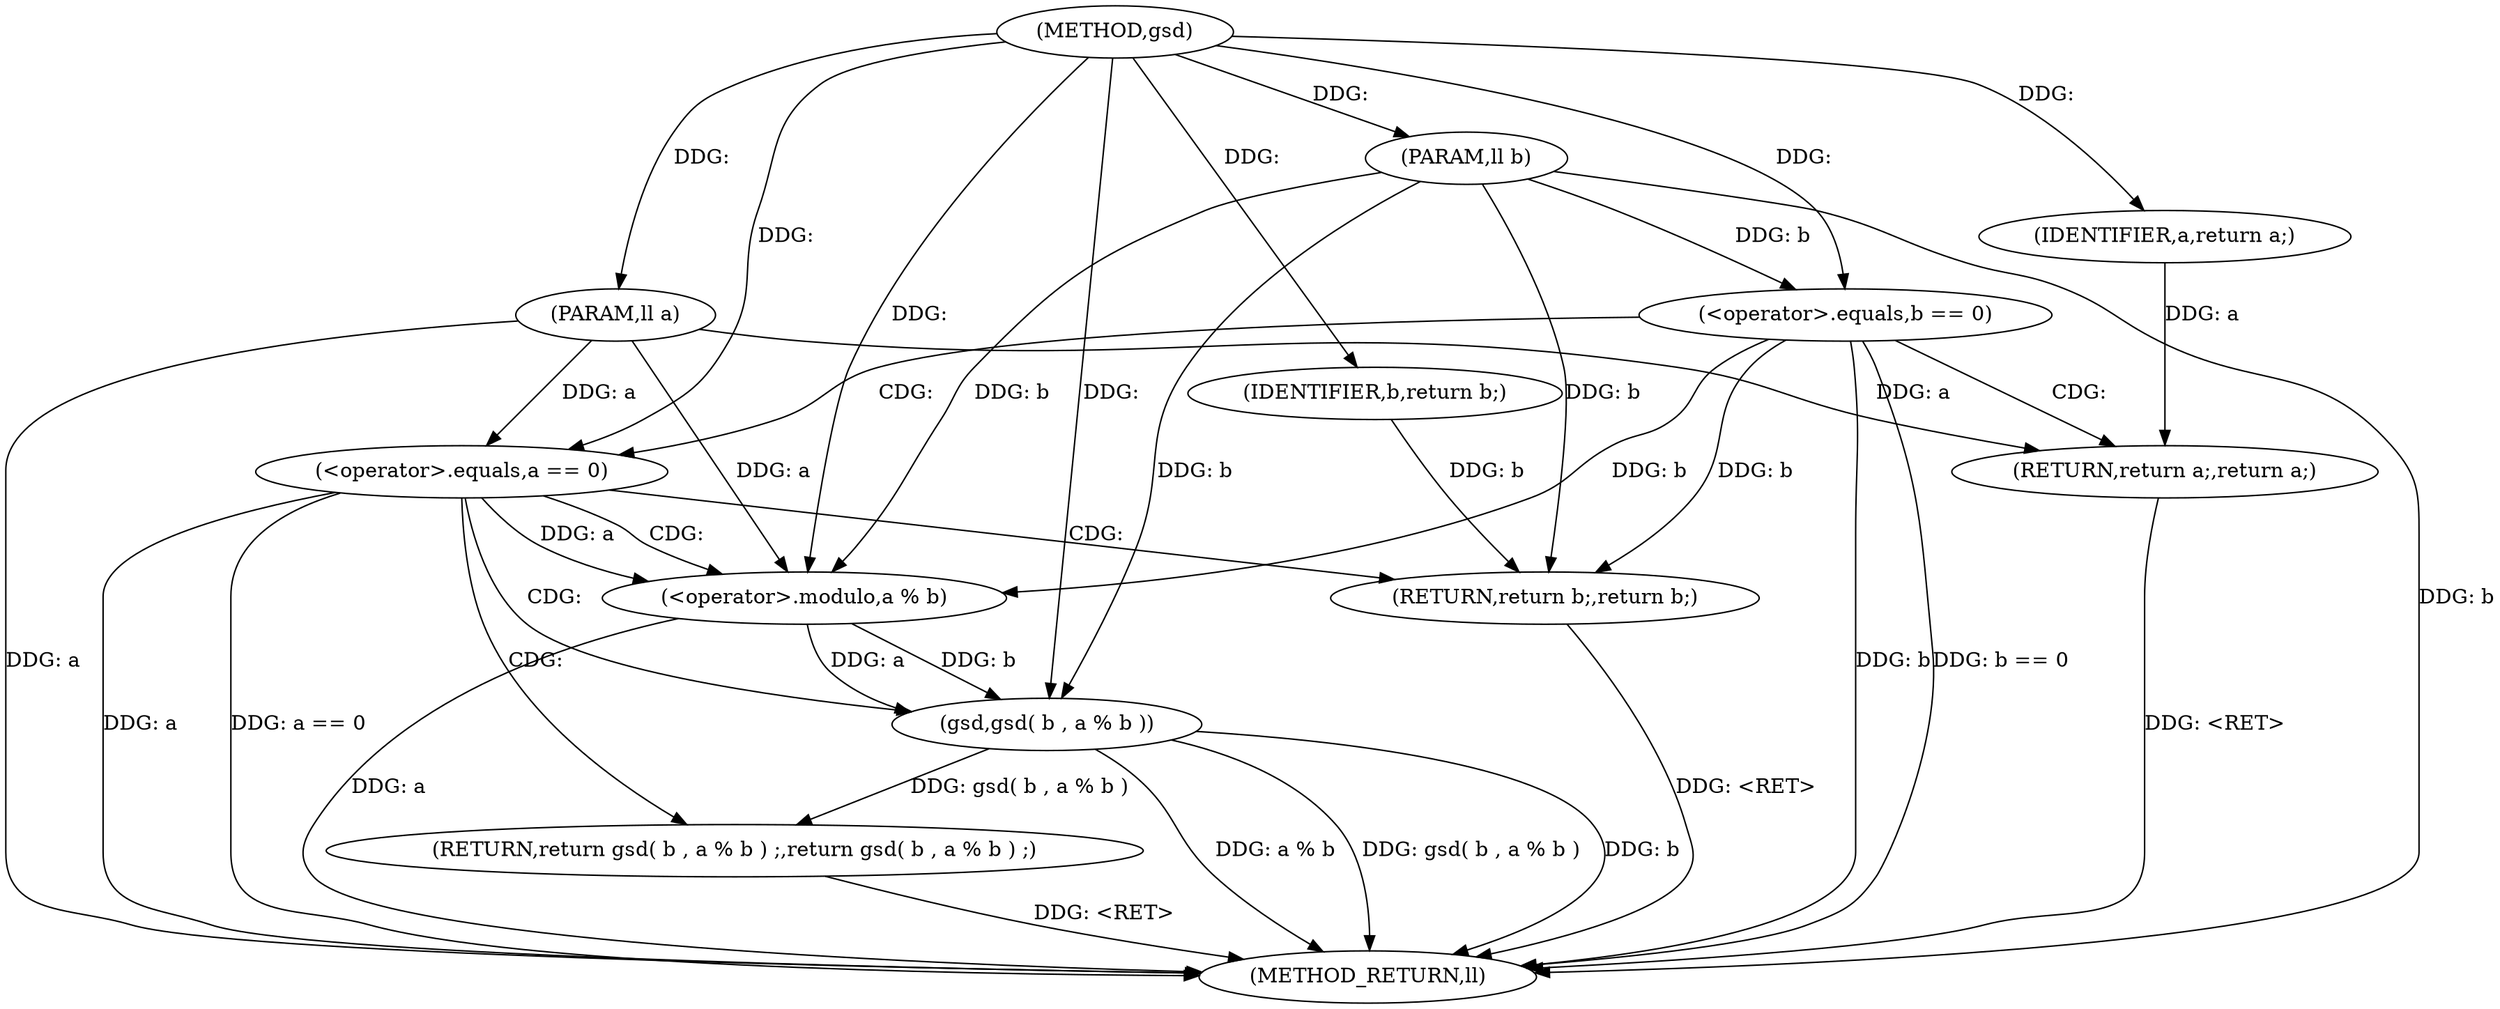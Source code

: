 digraph "gsd" {  
"1000185" [label = "(METHOD,gsd)" ]
"1000207" [label = "(METHOD_RETURN,ll)" ]
"1000186" [label = "(PARAM,ll a)" ]
"1000187" [label = "(PARAM,ll b)" ]
"1000201" [label = "(RETURN,return gsd( b , a % b ) ;,return gsd( b , a % b ) ;)" ]
"1000190" [label = "(<operator>.equals,b == 0)" ]
"1000193" [label = "(RETURN,return a;,return a;)" ]
"1000196" [label = "(<operator>.equals,a == 0)" ]
"1000199" [label = "(RETURN,return b;,return b;)" ]
"1000202" [label = "(gsd,gsd( b , a % b ))" ]
"1000194" [label = "(IDENTIFIER,a,return a;)" ]
"1000200" [label = "(IDENTIFIER,b,return b;)" ]
"1000204" [label = "(<operator>.modulo,a % b)" ]
  "1000199" -> "1000207"  [ label = "DDG: <RET>"] 
  "1000193" -> "1000207"  [ label = "DDG: <RET>"] 
  "1000201" -> "1000207"  [ label = "DDG: <RET>"] 
  "1000186" -> "1000207"  [ label = "DDG: a"] 
  "1000187" -> "1000207"  [ label = "DDG: b"] 
  "1000190" -> "1000207"  [ label = "DDG: b"] 
  "1000190" -> "1000207"  [ label = "DDG: b == 0"] 
  "1000196" -> "1000207"  [ label = "DDG: a"] 
  "1000196" -> "1000207"  [ label = "DDG: a == 0"] 
  "1000202" -> "1000207"  [ label = "DDG: b"] 
  "1000204" -> "1000207"  [ label = "DDG: a"] 
  "1000202" -> "1000207"  [ label = "DDG: a % b"] 
  "1000202" -> "1000207"  [ label = "DDG: gsd( b , a % b )"] 
  "1000185" -> "1000186"  [ label = "DDG: "] 
  "1000185" -> "1000187"  [ label = "DDG: "] 
  "1000202" -> "1000201"  [ label = "DDG: gsd( b , a % b )"] 
  "1000194" -> "1000193"  [ label = "DDG: a"] 
  "1000186" -> "1000193"  [ label = "DDG: a"] 
  "1000200" -> "1000199"  [ label = "DDG: b"] 
  "1000190" -> "1000199"  [ label = "DDG: b"] 
  "1000187" -> "1000199"  [ label = "DDG: b"] 
  "1000187" -> "1000190"  [ label = "DDG: b"] 
  "1000185" -> "1000190"  [ label = "DDG: "] 
  "1000185" -> "1000194"  [ label = "DDG: "] 
  "1000186" -> "1000196"  [ label = "DDG: a"] 
  "1000185" -> "1000196"  [ label = "DDG: "] 
  "1000185" -> "1000200"  [ label = "DDG: "] 
  "1000204" -> "1000202"  [ label = "DDG: b"] 
  "1000187" -> "1000202"  [ label = "DDG: b"] 
  "1000185" -> "1000202"  [ label = "DDG: "] 
  "1000204" -> "1000202"  [ label = "DDG: a"] 
  "1000196" -> "1000204"  [ label = "DDG: a"] 
  "1000186" -> "1000204"  [ label = "DDG: a"] 
  "1000185" -> "1000204"  [ label = "DDG: "] 
  "1000190" -> "1000204"  [ label = "DDG: b"] 
  "1000187" -> "1000204"  [ label = "DDG: b"] 
  "1000190" -> "1000193"  [ label = "CDG: "] 
  "1000190" -> "1000196"  [ label = "CDG: "] 
  "1000196" -> "1000201"  [ label = "CDG: "] 
  "1000196" -> "1000202"  [ label = "CDG: "] 
  "1000196" -> "1000199"  [ label = "CDG: "] 
  "1000196" -> "1000204"  [ label = "CDG: "] 
}
